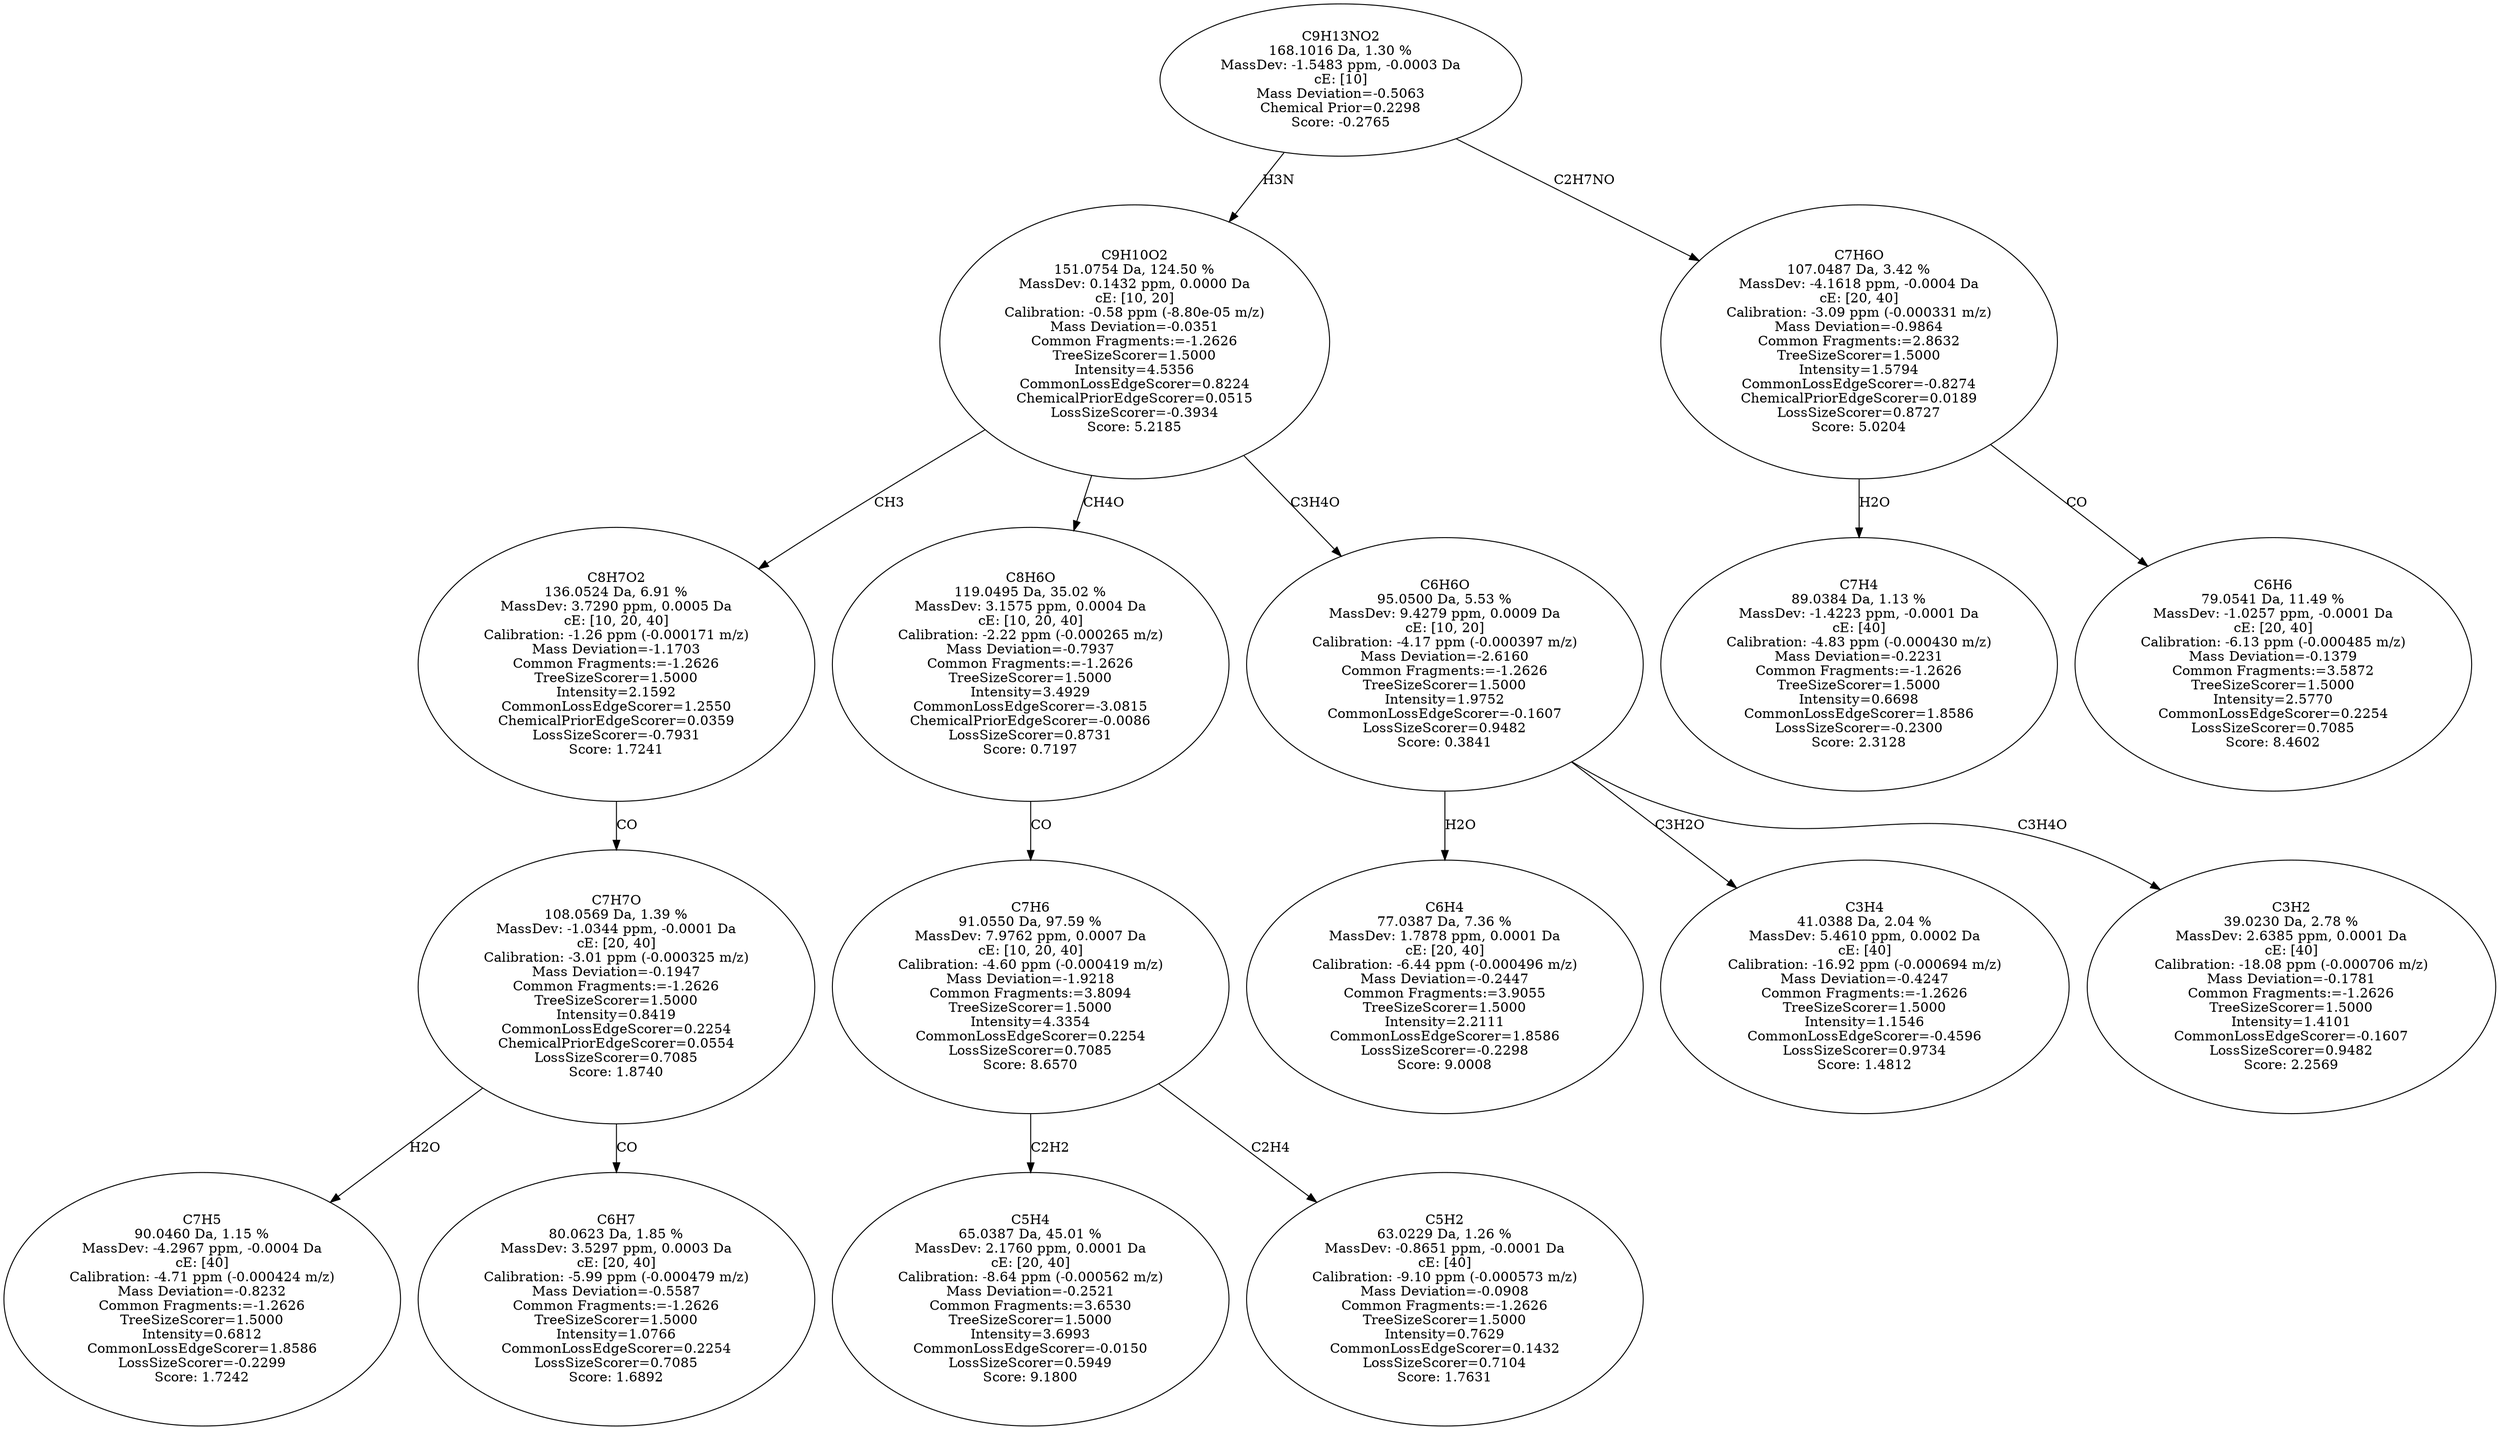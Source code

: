 strict digraph {
v1 [label="C7H5\n90.0460 Da, 1.15 %\nMassDev: -4.2967 ppm, -0.0004 Da\ncE: [40]\nCalibration: -4.71 ppm (-0.000424 m/z)\nMass Deviation=-0.8232\nCommon Fragments:=-1.2626\nTreeSizeScorer=1.5000\nIntensity=0.6812\nCommonLossEdgeScorer=1.8586\nLossSizeScorer=-0.2299\nScore: 1.7242"];
v2 [label="C6H7\n80.0623 Da, 1.85 %\nMassDev: 3.5297 ppm, 0.0003 Da\ncE: [20, 40]\nCalibration: -5.99 ppm (-0.000479 m/z)\nMass Deviation=-0.5587\nCommon Fragments:=-1.2626\nTreeSizeScorer=1.5000\nIntensity=1.0766\nCommonLossEdgeScorer=0.2254\nLossSizeScorer=0.7085\nScore: 1.6892"];
v3 [label="C7H7O\n108.0569 Da, 1.39 %\nMassDev: -1.0344 ppm, -0.0001 Da\ncE: [20, 40]\nCalibration: -3.01 ppm (-0.000325 m/z)\nMass Deviation=-0.1947\nCommon Fragments:=-1.2626\nTreeSizeScorer=1.5000\nIntensity=0.8419\nCommonLossEdgeScorer=0.2254\nChemicalPriorEdgeScorer=0.0554\nLossSizeScorer=0.7085\nScore: 1.8740"];
v4 [label="C8H7O2\n136.0524 Da, 6.91 %\nMassDev: 3.7290 ppm, 0.0005 Da\ncE: [10, 20, 40]\nCalibration: -1.26 ppm (-0.000171 m/z)\nMass Deviation=-1.1703\nCommon Fragments:=-1.2626\nTreeSizeScorer=1.5000\nIntensity=2.1592\nCommonLossEdgeScorer=1.2550\nChemicalPriorEdgeScorer=0.0359\nLossSizeScorer=-0.7931\nScore: 1.7241"];
v5 [label="C5H4\n65.0387 Da, 45.01 %\nMassDev: 2.1760 ppm, 0.0001 Da\ncE: [20, 40]\nCalibration: -8.64 ppm (-0.000562 m/z)\nMass Deviation=-0.2521\nCommon Fragments:=3.6530\nTreeSizeScorer=1.5000\nIntensity=3.6993\nCommonLossEdgeScorer=-0.0150\nLossSizeScorer=0.5949\nScore: 9.1800"];
v6 [label="C5H2\n63.0229 Da, 1.26 %\nMassDev: -0.8651 ppm, -0.0001 Da\ncE: [40]\nCalibration: -9.10 ppm (-0.000573 m/z)\nMass Deviation=-0.0908\nCommon Fragments:=-1.2626\nTreeSizeScorer=1.5000\nIntensity=0.7629\nCommonLossEdgeScorer=0.1432\nLossSizeScorer=0.7104\nScore: 1.7631"];
v7 [label="C7H6\n91.0550 Da, 97.59 %\nMassDev: 7.9762 ppm, 0.0007 Da\ncE: [10, 20, 40]\nCalibration: -4.60 ppm (-0.000419 m/z)\nMass Deviation=-1.9218\nCommon Fragments:=3.8094\nTreeSizeScorer=1.5000\nIntensity=4.3354\nCommonLossEdgeScorer=0.2254\nLossSizeScorer=0.7085\nScore: 8.6570"];
v8 [label="C8H6O\n119.0495 Da, 35.02 %\nMassDev: 3.1575 ppm, 0.0004 Da\ncE: [10, 20, 40]\nCalibration: -2.22 ppm (-0.000265 m/z)\nMass Deviation=-0.7937\nCommon Fragments:=-1.2626\nTreeSizeScorer=1.5000\nIntensity=3.4929\nCommonLossEdgeScorer=-3.0815\nChemicalPriorEdgeScorer=-0.0086\nLossSizeScorer=0.8731\nScore: 0.7197"];
v9 [label="C6H4\n77.0387 Da, 7.36 %\nMassDev: 1.7878 ppm, 0.0001 Da\ncE: [20, 40]\nCalibration: -6.44 ppm (-0.000496 m/z)\nMass Deviation=-0.2447\nCommon Fragments:=3.9055\nTreeSizeScorer=1.5000\nIntensity=2.2111\nCommonLossEdgeScorer=1.8586\nLossSizeScorer=-0.2298\nScore: 9.0008"];
v10 [label="C3H4\n41.0388 Da, 2.04 %\nMassDev: 5.4610 ppm, 0.0002 Da\ncE: [40]\nCalibration: -16.92 ppm (-0.000694 m/z)\nMass Deviation=-0.4247\nCommon Fragments:=-1.2626\nTreeSizeScorer=1.5000\nIntensity=1.1546\nCommonLossEdgeScorer=-0.4596\nLossSizeScorer=0.9734\nScore: 1.4812"];
v11 [label="C3H2\n39.0230 Da, 2.78 %\nMassDev: 2.6385 ppm, 0.0001 Da\ncE: [40]\nCalibration: -18.08 ppm (-0.000706 m/z)\nMass Deviation=-0.1781\nCommon Fragments:=-1.2626\nTreeSizeScorer=1.5000\nIntensity=1.4101\nCommonLossEdgeScorer=-0.1607\nLossSizeScorer=0.9482\nScore: 2.2569"];
v12 [label="C6H6O\n95.0500 Da, 5.53 %\nMassDev: 9.4279 ppm, 0.0009 Da\ncE: [10, 20]\nCalibration: -4.17 ppm (-0.000397 m/z)\nMass Deviation=-2.6160\nCommon Fragments:=-1.2626\nTreeSizeScorer=1.5000\nIntensity=1.9752\nCommonLossEdgeScorer=-0.1607\nLossSizeScorer=0.9482\nScore: 0.3841"];
v13 [label="C9H10O2\n151.0754 Da, 124.50 %\nMassDev: 0.1432 ppm, 0.0000 Da\ncE: [10, 20]\nCalibration: -0.58 ppm (-8.80e-05 m/z)\nMass Deviation=-0.0351\nCommon Fragments:=-1.2626\nTreeSizeScorer=1.5000\nIntensity=4.5356\nCommonLossEdgeScorer=0.8224\nChemicalPriorEdgeScorer=0.0515\nLossSizeScorer=-0.3934\nScore: 5.2185"];
v14 [label="C7H4\n89.0384 Da, 1.13 %\nMassDev: -1.4223 ppm, -0.0001 Da\ncE: [40]\nCalibration: -4.83 ppm (-0.000430 m/z)\nMass Deviation=-0.2231\nCommon Fragments:=-1.2626\nTreeSizeScorer=1.5000\nIntensity=0.6698\nCommonLossEdgeScorer=1.8586\nLossSizeScorer=-0.2300\nScore: 2.3128"];
v15 [label="C6H6\n79.0541 Da, 11.49 %\nMassDev: -1.0257 ppm, -0.0001 Da\ncE: [20, 40]\nCalibration: -6.13 ppm (-0.000485 m/z)\nMass Deviation=-0.1379\nCommon Fragments:=3.5872\nTreeSizeScorer=1.5000\nIntensity=2.5770\nCommonLossEdgeScorer=0.2254\nLossSizeScorer=0.7085\nScore: 8.4602"];
v16 [label="C7H6O\n107.0487 Da, 3.42 %\nMassDev: -4.1618 ppm, -0.0004 Da\ncE: [20, 40]\nCalibration: -3.09 ppm (-0.000331 m/z)\nMass Deviation=-0.9864\nCommon Fragments:=2.8632\nTreeSizeScorer=1.5000\nIntensity=1.5794\nCommonLossEdgeScorer=-0.8274\nChemicalPriorEdgeScorer=0.0189\nLossSizeScorer=0.8727\nScore: 5.0204"];
v17 [label="C9H13NO2\n168.1016 Da, 1.30 %\nMassDev: -1.5483 ppm, -0.0003 Da\ncE: [10]\nMass Deviation=-0.5063\nChemical Prior=0.2298\nScore: -0.2765"];
v3 -> v1 [label="H2O"];
v3 -> v2 [label="CO"];
v4 -> v3 [label="CO"];
v13 -> v4 [label="CH3"];
v7 -> v5 [label="C2H2"];
v7 -> v6 [label="C2H4"];
v8 -> v7 [label="CO"];
v13 -> v8 [label="CH4O"];
v12 -> v9 [label="H2O"];
v12 -> v10 [label="C3H2O"];
v12 -> v11 [label="C3H4O"];
v13 -> v12 [label="C3H4O"];
v17 -> v13 [label="H3N"];
v16 -> v14 [label="H2O"];
v16 -> v15 [label="CO"];
v17 -> v16 [label="C2H7NO"];
}